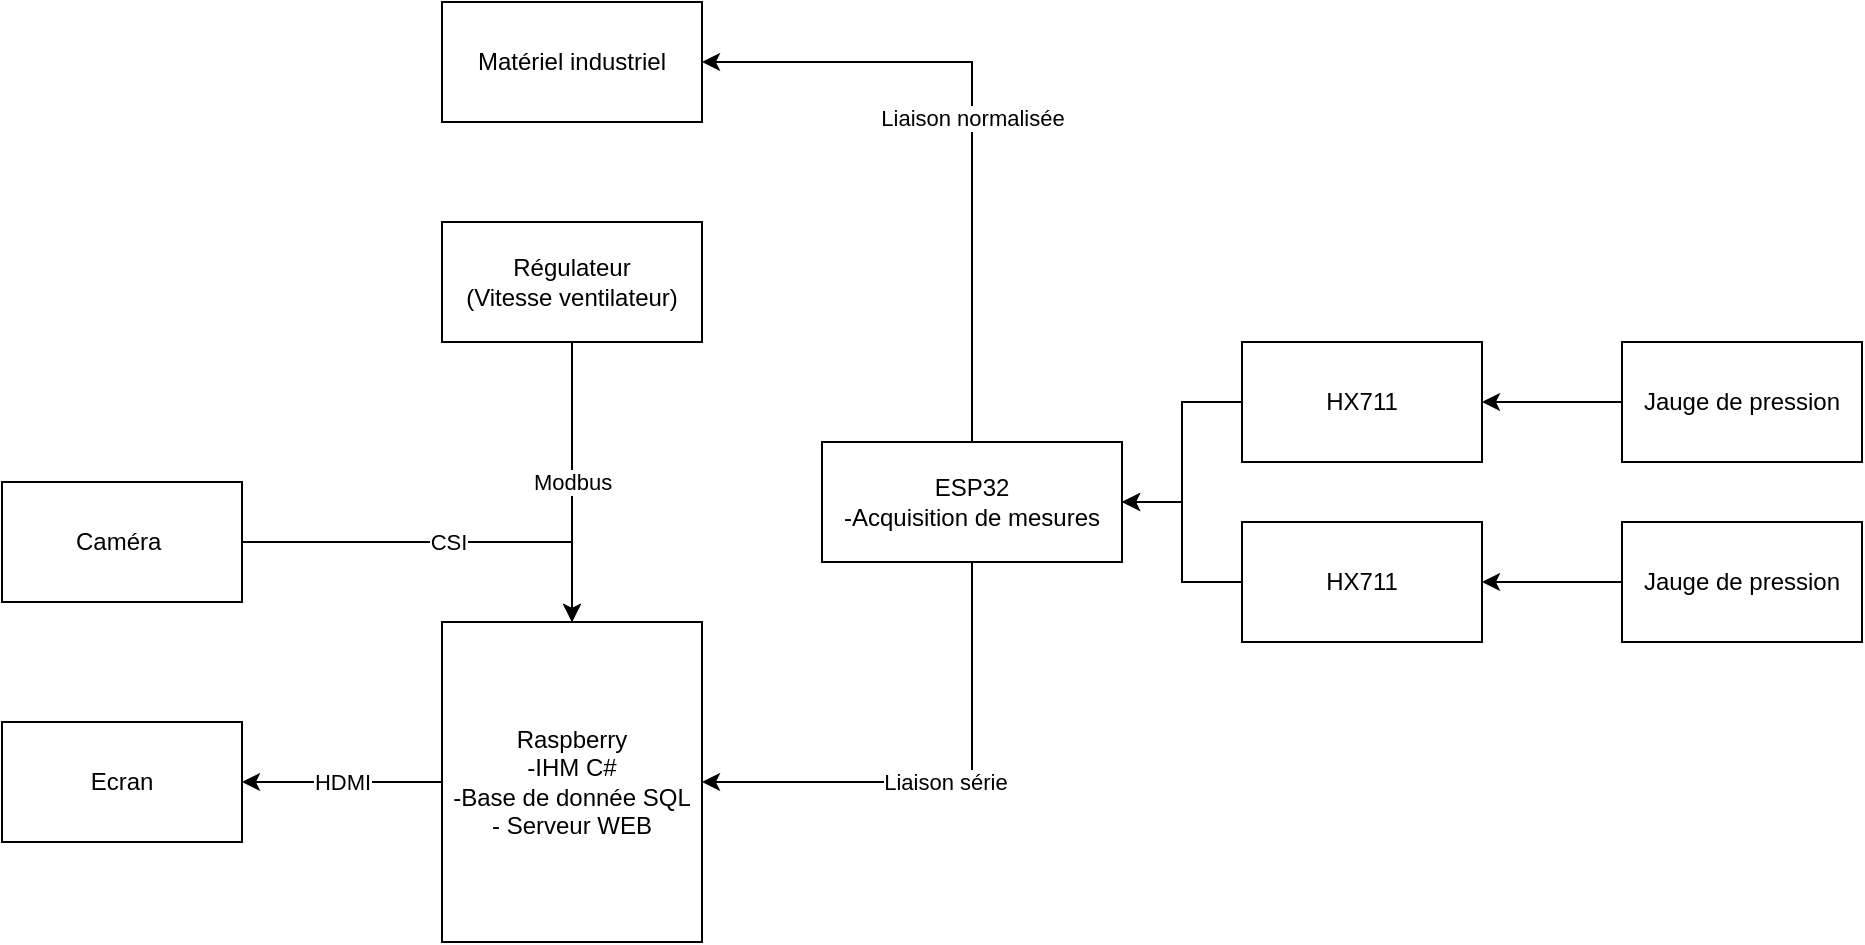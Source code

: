 <mxfile version="20.8.1" type="device"><diagram id="sAFR3K0FHI-QMzSaqLU8" name="Page-1"><mxGraphModel dx="1632" dy="927" grid="1" gridSize="10" guides="1" tooltips="1" connect="1" arrows="1" fold="1" page="1" pageScale="1" pageWidth="827" pageHeight="1169" math="0" shadow="0"><root><mxCell id="0"/><mxCell id="1" parent="0"/><mxCell id="JPDFNG_8sJOL_J7qTDZQ-5" value="Modbus" style="edgeStyle=orthogonalEdgeStyle;rounded=0;orthogonalLoop=1;jettySize=auto;html=1;exitX=0.5;exitY=1;exitDx=0;exitDy=0;entryX=0.5;entryY=0;entryDx=0;entryDy=0;" edge="1" parent="1" source="JPDFNG_8sJOL_J7qTDZQ-1" target="JPDFNG_8sJOL_J7qTDZQ-2"><mxGeometry relative="1" as="geometry"/></mxCell><mxCell id="JPDFNG_8sJOL_J7qTDZQ-1" value="Régulateur&lt;br&gt;(Vitesse ventilateur)" style="rounded=0;whiteSpace=wrap;html=1;" vertex="1" parent="1"><mxGeometry x="320" y="190" width="130" height="60" as="geometry"/></mxCell><mxCell id="JPDFNG_8sJOL_J7qTDZQ-9" value="HDMI" style="edgeStyle=orthogonalEdgeStyle;rounded=0;orthogonalLoop=1;jettySize=auto;html=1;exitX=0;exitY=0.5;exitDx=0;exitDy=0;entryX=1;entryY=0.5;entryDx=0;entryDy=0;" edge="1" parent="1" source="JPDFNG_8sJOL_J7qTDZQ-2" target="JPDFNG_8sJOL_J7qTDZQ-7"><mxGeometry relative="1" as="geometry"/></mxCell><mxCell id="JPDFNG_8sJOL_J7qTDZQ-2" value="Raspberry&lt;br&gt;-IHM C#&lt;br&gt;-Base de donnée SQL&lt;br&gt;- Serveur WEB" style="rounded=0;whiteSpace=wrap;html=1;" vertex="1" parent="1"><mxGeometry x="320" y="390" width="130" height="160" as="geometry"/></mxCell><mxCell id="JPDFNG_8sJOL_J7qTDZQ-4" value="CSI" style="edgeStyle=orthogonalEdgeStyle;rounded=0;orthogonalLoop=1;jettySize=auto;html=1;exitX=1;exitY=0.5;exitDx=0;exitDy=0;entryX=0.5;entryY=0;entryDx=0;entryDy=0;" edge="1" parent="1" source="JPDFNG_8sJOL_J7qTDZQ-3" target="JPDFNG_8sJOL_J7qTDZQ-2"><mxGeometry relative="1" as="geometry"/></mxCell><mxCell id="JPDFNG_8sJOL_J7qTDZQ-3" value="Caméra&amp;nbsp;" style="rounded=0;whiteSpace=wrap;html=1;" vertex="1" parent="1"><mxGeometry x="100" y="320" width="120" height="60" as="geometry"/></mxCell><mxCell id="JPDFNG_8sJOL_J7qTDZQ-6" value="Matériel industriel" style="rounded=0;whiteSpace=wrap;html=1;" vertex="1" parent="1"><mxGeometry x="320" y="80" width="130" height="60" as="geometry"/></mxCell><mxCell id="JPDFNG_8sJOL_J7qTDZQ-7" value="Ecran" style="rounded=0;whiteSpace=wrap;html=1;" vertex="1" parent="1"><mxGeometry x="100" y="440" width="120" height="60" as="geometry"/></mxCell><mxCell id="JPDFNG_8sJOL_J7qTDZQ-19" value="Liaison série&amp;nbsp;" style="edgeStyle=orthogonalEdgeStyle;rounded=0;orthogonalLoop=1;jettySize=auto;html=1;exitX=0.5;exitY=1;exitDx=0;exitDy=0;entryX=1;entryY=0.5;entryDx=0;entryDy=0;" edge="1" parent="1" source="JPDFNG_8sJOL_J7qTDZQ-10" target="JPDFNG_8sJOL_J7qTDZQ-2"><mxGeometry relative="1" as="geometry"/></mxCell><mxCell id="JPDFNG_8sJOL_J7qTDZQ-20" value="Liaison normalisée" style="edgeStyle=orthogonalEdgeStyle;rounded=0;orthogonalLoop=1;jettySize=auto;html=1;exitX=0.5;exitY=0;exitDx=0;exitDy=0;entryX=1;entryY=0.5;entryDx=0;entryDy=0;" edge="1" parent="1" source="JPDFNG_8sJOL_J7qTDZQ-10" target="JPDFNG_8sJOL_J7qTDZQ-6"><mxGeometry relative="1" as="geometry"/></mxCell><mxCell id="JPDFNG_8sJOL_J7qTDZQ-10" value="ESP32&lt;br&gt;-Acquisition de mesures" style="rounded=0;whiteSpace=wrap;html=1;" vertex="1" parent="1"><mxGeometry x="510" y="300" width="150" height="60" as="geometry"/></mxCell><mxCell id="JPDFNG_8sJOL_J7qTDZQ-14" style="edgeStyle=orthogonalEdgeStyle;rounded=0;orthogonalLoop=1;jettySize=auto;html=1;exitX=0;exitY=0.5;exitDx=0;exitDy=0;entryX=1;entryY=0.5;entryDx=0;entryDy=0;" edge="1" parent="1" source="JPDFNG_8sJOL_J7qTDZQ-11" target="JPDFNG_8sJOL_J7qTDZQ-10"><mxGeometry relative="1" as="geometry"/></mxCell><mxCell id="JPDFNG_8sJOL_J7qTDZQ-11" value="HX711" style="rounded=0;whiteSpace=wrap;html=1;" vertex="1" parent="1"><mxGeometry x="720" y="250" width="120" height="60" as="geometry"/></mxCell><mxCell id="JPDFNG_8sJOL_J7qTDZQ-13" style="edgeStyle=orthogonalEdgeStyle;rounded=0;orthogonalLoop=1;jettySize=auto;html=1;exitX=0;exitY=0.5;exitDx=0;exitDy=0;entryX=1;entryY=0.5;entryDx=0;entryDy=0;" edge="1" parent="1" source="JPDFNG_8sJOL_J7qTDZQ-12" target="JPDFNG_8sJOL_J7qTDZQ-10"><mxGeometry relative="1" as="geometry"/></mxCell><mxCell id="JPDFNG_8sJOL_J7qTDZQ-12" value="HX711" style="rounded=0;whiteSpace=wrap;html=1;" vertex="1" parent="1"><mxGeometry x="720" y="340" width="120" height="60" as="geometry"/></mxCell><mxCell id="JPDFNG_8sJOL_J7qTDZQ-18" style="edgeStyle=orthogonalEdgeStyle;rounded=0;orthogonalLoop=1;jettySize=auto;html=1;exitX=0;exitY=0.5;exitDx=0;exitDy=0;entryX=1;entryY=0.5;entryDx=0;entryDy=0;" edge="1" parent="1" source="JPDFNG_8sJOL_J7qTDZQ-15" target="JPDFNG_8sJOL_J7qTDZQ-11"><mxGeometry relative="1" as="geometry"/></mxCell><mxCell id="JPDFNG_8sJOL_J7qTDZQ-15" value="Jauge de pression" style="rounded=0;whiteSpace=wrap;html=1;" vertex="1" parent="1"><mxGeometry x="910" y="250" width="120" height="60" as="geometry"/></mxCell><mxCell id="JPDFNG_8sJOL_J7qTDZQ-17" style="edgeStyle=orthogonalEdgeStyle;rounded=0;orthogonalLoop=1;jettySize=auto;html=1;exitX=0;exitY=0.5;exitDx=0;exitDy=0;entryX=1;entryY=0.5;entryDx=0;entryDy=0;" edge="1" parent="1" source="JPDFNG_8sJOL_J7qTDZQ-16" target="JPDFNG_8sJOL_J7qTDZQ-12"><mxGeometry relative="1" as="geometry"/></mxCell><mxCell id="JPDFNG_8sJOL_J7qTDZQ-16" value="Jauge de pression" style="rounded=0;whiteSpace=wrap;html=1;" vertex="1" parent="1"><mxGeometry x="910" y="340" width="120" height="60" as="geometry"/></mxCell></root></mxGraphModel></diagram></mxfile>